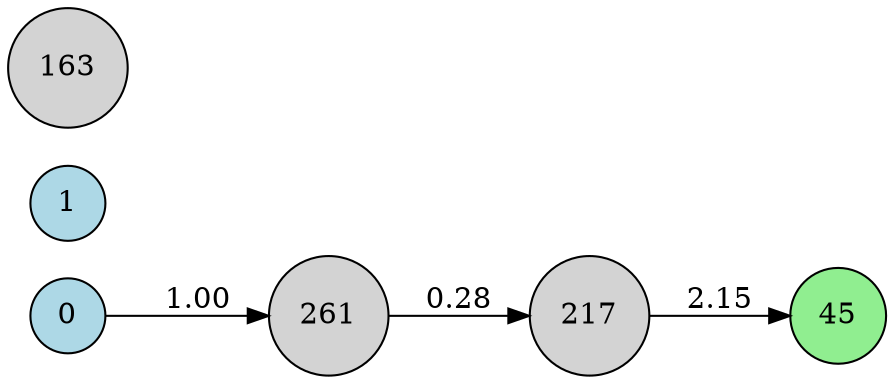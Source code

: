 digraph neat {
  rankdir=LR;
  node [shape=circle];
  node0 [label="0", style=filled, fillcolor=lightblue];
  node1 [label="1", style=filled, fillcolor=lightblue];
  node45 [label="45", style=filled, fillcolor=lightgreen];
  node163 [label="163", style=filled, fillcolor=lightgray];
  node217 [label="217", style=filled, fillcolor=lightgray];
  node261 [label="261", style=filled, fillcolor=lightgray];
  node261 -> node217 [label="0.28"];
  node217 -> node45 [label="2.15"];
  node0 -> node261 [label="1.00"];
}
